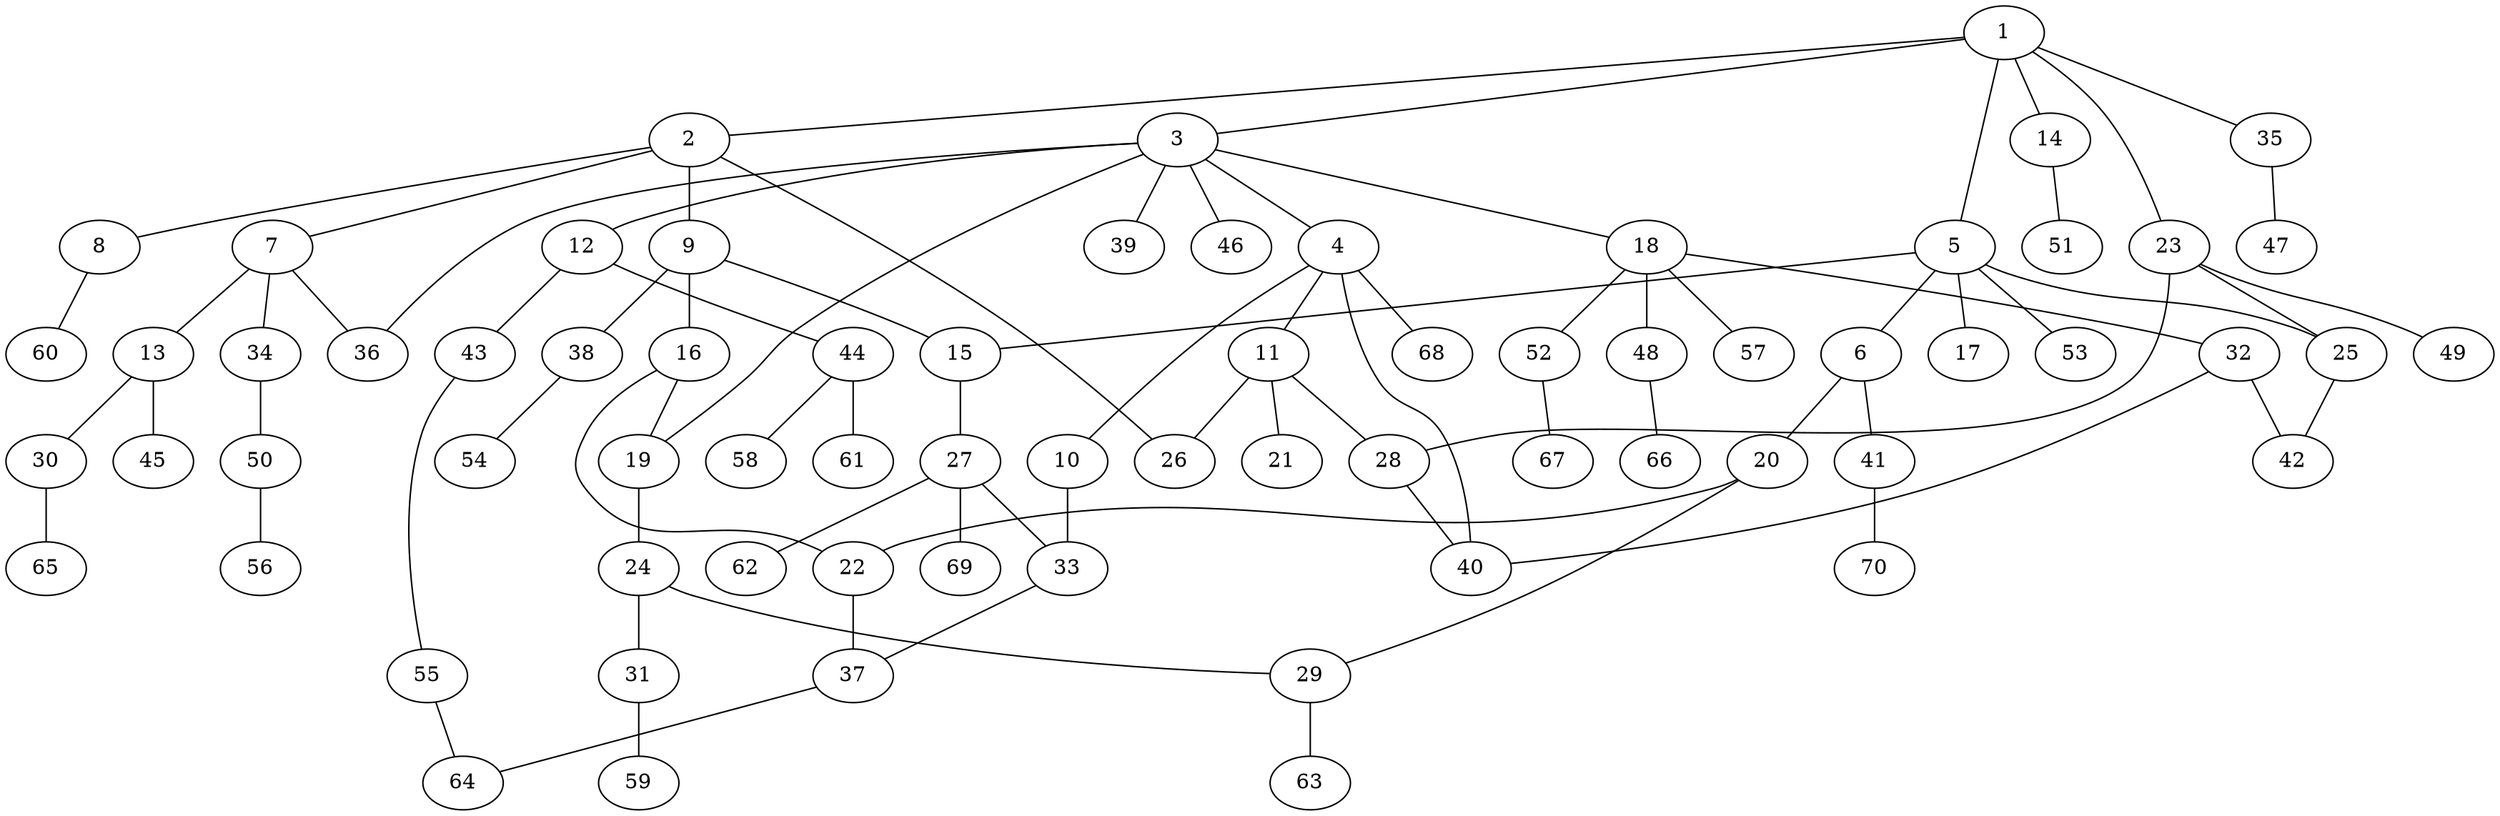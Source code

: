 graph graphname {1--2
1--3
1--5
1--14
1--23
1--35
2--7
2--8
2--9
2--26
3--4
3--12
3--18
3--19
3--36
3--39
3--46
4--10
4--11
4--40
4--68
5--6
5--15
5--17
5--25
5--53
6--20
6--41
7--13
7--34
7--36
8--60
9--15
9--16
9--38
10--33
11--21
11--26
11--28
12--43
12--44
13--30
13--45
14--51
15--27
16--19
16--22
18--32
18--48
18--52
18--57
19--24
20--22
20--29
22--37
23--25
23--28
23--49
24--29
24--31
25--42
27--33
27--62
27--69
28--40
29--63
30--65
31--59
32--40
32--42
33--37
34--50
35--47
37--64
38--54
41--70
43--55
44--58
44--61
48--66
50--56
52--67
55--64
}